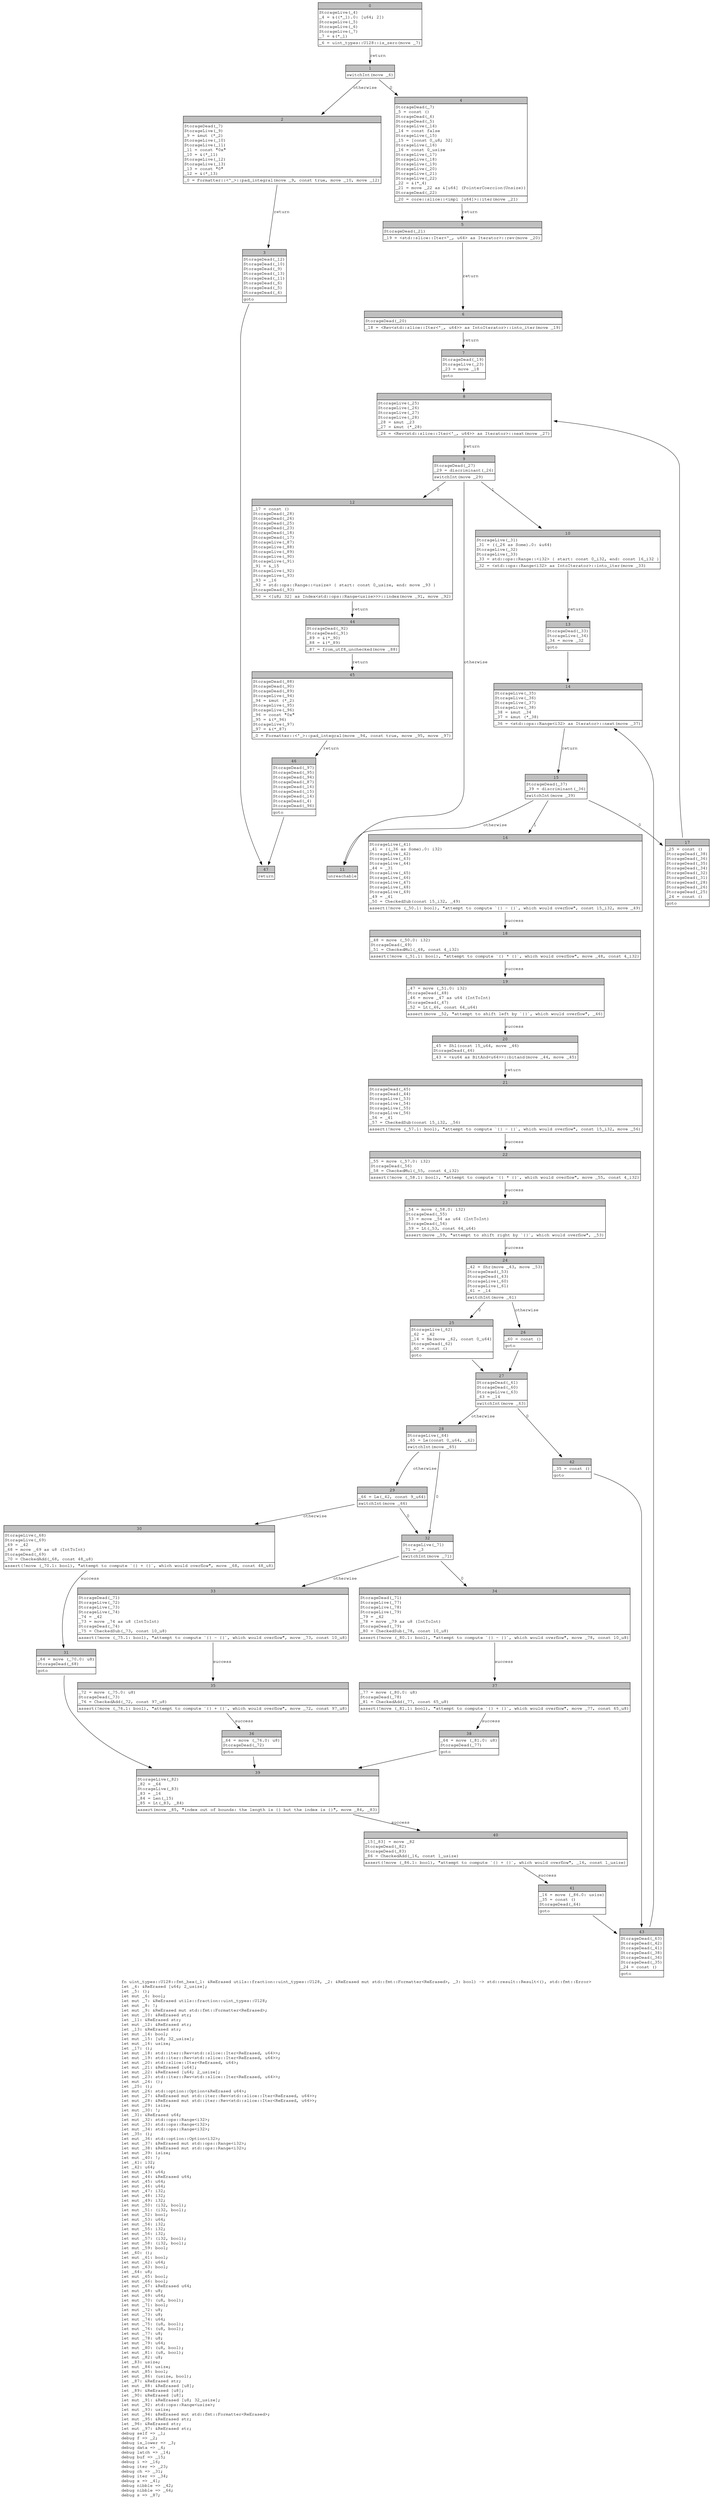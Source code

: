 digraph Mir_0_11948 {
    graph [fontname="Courier, monospace"];
    node [fontname="Courier, monospace"];
    edge [fontname="Courier, monospace"];
    label=<fn uint_types::U128::fmt_hex(_1: &amp;ReErased utils::fraction::uint_types::U128, _2: &amp;ReErased mut std::fmt::Formatter&lt;ReErased&gt;, _3: bool) -&gt; std::result::Result&lt;(), std::fmt::Error&gt;<br align="left"/>let _4: &amp;ReErased [u64; 2_usize];<br align="left"/>let _5: ();<br align="left"/>let mut _6: bool;<br align="left"/>let mut _7: &amp;ReErased utils::fraction::uint_types::U128;<br align="left"/>let mut _8: !;<br align="left"/>let mut _9: &amp;ReErased mut std::fmt::Formatter&lt;ReErased&gt;;<br align="left"/>let mut _10: &amp;ReErased str;<br align="left"/>let _11: &amp;ReErased str;<br align="left"/>let mut _12: &amp;ReErased str;<br align="left"/>let _13: &amp;ReErased str;<br align="left"/>let mut _14: bool;<br align="left"/>let mut _15: [u8; 32_usize];<br align="left"/>let mut _16: usize;<br align="left"/>let _17: ();<br align="left"/>let mut _18: std::iter::Rev&lt;std::slice::Iter&lt;ReErased, u64&gt;&gt;;<br align="left"/>let mut _19: std::iter::Rev&lt;std::slice::Iter&lt;ReErased, u64&gt;&gt;;<br align="left"/>let mut _20: std::slice::Iter&lt;ReErased, u64&gt;;<br align="left"/>let mut _21: &amp;ReErased [u64];<br align="left"/>let mut _22: &amp;ReErased [u64; 2_usize];<br align="left"/>let mut _23: std::iter::Rev&lt;std::slice::Iter&lt;ReErased, u64&gt;&gt;;<br align="left"/>let mut _24: ();<br align="left"/>let _25: ();<br align="left"/>let mut _26: std::option::Option&lt;&amp;ReErased u64&gt;;<br align="left"/>let mut _27: &amp;ReErased mut std::iter::Rev&lt;std::slice::Iter&lt;ReErased, u64&gt;&gt;;<br align="left"/>let mut _28: &amp;ReErased mut std::iter::Rev&lt;std::slice::Iter&lt;ReErased, u64&gt;&gt;;<br align="left"/>let mut _29: isize;<br align="left"/>let mut _30: !;<br align="left"/>let _31: &amp;ReErased u64;<br align="left"/>let mut _32: std::ops::Range&lt;i32&gt;;<br align="left"/>let mut _33: std::ops::Range&lt;i32&gt;;<br align="left"/>let mut _34: std::ops::Range&lt;i32&gt;;<br align="left"/>let _35: ();<br align="left"/>let mut _36: std::option::Option&lt;i32&gt;;<br align="left"/>let mut _37: &amp;ReErased mut std::ops::Range&lt;i32&gt;;<br align="left"/>let mut _38: &amp;ReErased mut std::ops::Range&lt;i32&gt;;<br align="left"/>let mut _39: isize;<br align="left"/>let mut _40: !;<br align="left"/>let _41: i32;<br align="left"/>let _42: u64;<br align="left"/>let mut _43: u64;<br align="left"/>let mut _44: &amp;ReErased u64;<br align="left"/>let mut _45: u64;<br align="left"/>let mut _46: u64;<br align="left"/>let mut _47: i32;<br align="left"/>let mut _48: i32;<br align="left"/>let mut _49: i32;<br align="left"/>let mut _50: (i32, bool);<br align="left"/>let mut _51: (i32, bool);<br align="left"/>let mut _52: bool;<br align="left"/>let mut _53: u64;<br align="left"/>let mut _54: i32;<br align="left"/>let mut _55: i32;<br align="left"/>let mut _56: i32;<br align="left"/>let mut _57: (i32, bool);<br align="left"/>let mut _58: (i32, bool);<br align="left"/>let mut _59: bool;<br align="left"/>let _60: ();<br align="left"/>let mut _61: bool;<br align="left"/>let mut _62: u64;<br align="left"/>let mut _63: bool;<br align="left"/>let _64: u8;<br align="left"/>let mut _65: bool;<br align="left"/>let mut _66: bool;<br align="left"/>let mut _67: &amp;ReErased u64;<br align="left"/>let mut _68: u8;<br align="left"/>let mut _69: u64;<br align="left"/>let mut _70: (u8, bool);<br align="left"/>let mut _71: bool;<br align="left"/>let mut _72: u8;<br align="left"/>let mut _73: u8;<br align="left"/>let mut _74: u64;<br align="left"/>let mut _75: (u8, bool);<br align="left"/>let mut _76: (u8, bool);<br align="left"/>let mut _77: u8;<br align="left"/>let mut _78: u8;<br align="left"/>let mut _79: u64;<br align="left"/>let mut _80: (u8, bool);<br align="left"/>let mut _81: (u8, bool);<br align="left"/>let mut _82: u8;<br align="left"/>let _83: usize;<br align="left"/>let mut _84: usize;<br align="left"/>let mut _85: bool;<br align="left"/>let mut _86: (usize, bool);<br align="left"/>let _87: &amp;ReErased str;<br align="left"/>let mut _88: &amp;ReErased [u8];<br align="left"/>let _89: &amp;ReErased [u8];<br align="left"/>let _90: &amp;ReErased [u8];<br align="left"/>let mut _91: &amp;ReErased [u8; 32_usize];<br align="left"/>let mut _92: std::ops::Range&lt;usize&gt;;<br align="left"/>let mut _93: usize;<br align="left"/>let mut _94: &amp;ReErased mut std::fmt::Formatter&lt;ReErased&gt;;<br align="left"/>let mut _95: &amp;ReErased str;<br align="left"/>let _96: &amp;ReErased str;<br align="left"/>let mut _97: &amp;ReErased str;<br align="left"/>debug self =&gt; _1;<br align="left"/>debug f =&gt; _2;<br align="left"/>debug is_lower =&gt; _3;<br align="left"/>debug data =&gt; _4;<br align="left"/>debug latch =&gt; _14;<br align="left"/>debug buf =&gt; _15;<br align="left"/>debug i =&gt; _16;<br align="left"/>debug iter =&gt; _23;<br align="left"/>debug ch =&gt; _31;<br align="left"/>debug iter =&gt; _34;<br align="left"/>debug x =&gt; _41;<br align="left"/>debug nibble =&gt; _42;<br align="left"/>debug nibble =&gt; _64;<br align="left"/>debug s =&gt; _87;<br align="left"/>>;
    bb0__0_11948 [shape="none", label=<<table border="0" cellborder="1" cellspacing="0"><tr><td bgcolor="gray" align="center" colspan="1">0</td></tr><tr><td align="left" balign="left">StorageLive(_4)<br/>_4 = &amp;((*_1).0: [u64; 2])<br/>StorageLive(_5)<br/>StorageLive(_6)<br/>StorageLive(_7)<br/>_7 = &amp;(*_1)<br/></td></tr><tr><td align="left">_6 = uint_types::U128::is_zero(move _7)</td></tr></table>>];
    bb1__0_11948 [shape="none", label=<<table border="0" cellborder="1" cellspacing="0"><tr><td bgcolor="gray" align="center" colspan="1">1</td></tr><tr><td align="left">switchInt(move _6)</td></tr></table>>];
    bb2__0_11948 [shape="none", label=<<table border="0" cellborder="1" cellspacing="0"><tr><td bgcolor="gray" align="center" colspan="1">2</td></tr><tr><td align="left" balign="left">StorageDead(_7)<br/>StorageLive(_9)<br/>_9 = &amp;mut (*_2)<br/>StorageLive(_10)<br/>StorageLive(_11)<br/>_11 = const &quot;0x&quot;<br/>_10 = &amp;(*_11)<br/>StorageLive(_12)<br/>StorageLive(_13)<br/>_13 = const &quot;0&quot;<br/>_12 = &amp;(*_13)<br/></td></tr><tr><td align="left">_0 = Formatter::&lt;'_&gt;::pad_integral(move _9, const true, move _10, move _12)</td></tr></table>>];
    bb3__0_11948 [shape="none", label=<<table border="0" cellborder="1" cellspacing="0"><tr><td bgcolor="gray" align="center" colspan="1">3</td></tr><tr><td align="left" balign="left">StorageDead(_12)<br/>StorageDead(_10)<br/>StorageDead(_9)<br/>StorageDead(_13)<br/>StorageDead(_11)<br/>StorageDead(_6)<br/>StorageDead(_5)<br/>StorageDead(_4)<br/></td></tr><tr><td align="left">goto</td></tr></table>>];
    bb4__0_11948 [shape="none", label=<<table border="0" cellborder="1" cellspacing="0"><tr><td bgcolor="gray" align="center" colspan="1">4</td></tr><tr><td align="left" balign="left">StorageDead(_7)<br/>_5 = const ()<br/>StorageDead(_6)<br/>StorageDead(_5)<br/>StorageLive(_14)<br/>_14 = const false<br/>StorageLive(_15)<br/>_15 = [const 0_u8; 32]<br/>StorageLive(_16)<br/>_16 = const 0_usize<br/>StorageLive(_17)<br/>StorageLive(_18)<br/>StorageLive(_19)<br/>StorageLive(_20)<br/>StorageLive(_21)<br/>StorageLive(_22)<br/>_22 = &amp;(*_4)<br/>_21 = move _22 as &amp;[u64] (PointerCoercion(Unsize))<br/>StorageDead(_22)<br/></td></tr><tr><td align="left">_20 = core::slice::&lt;impl [u64]&gt;::iter(move _21)</td></tr></table>>];
    bb5__0_11948 [shape="none", label=<<table border="0" cellborder="1" cellspacing="0"><tr><td bgcolor="gray" align="center" colspan="1">5</td></tr><tr><td align="left" balign="left">StorageDead(_21)<br/></td></tr><tr><td align="left">_19 = &lt;std::slice::Iter&lt;'_, u64&gt; as Iterator&gt;::rev(move _20)</td></tr></table>>];
    bb6__0_11948 [shape="none", label=<<table border="0" cellborder="1" cellspacing="0"><tr><td bgcolor="gray" align="center" colspan="1">6</td></tr><tr><td align="left" balign="left">StorageDead(_20)<br/></td></tr><tr><td align="left">_18 = &lt;Rev&lt;std::slice::Iter&lt;'_, u64&gt;&gt; as IntoIterator&gt;::into_iter(move _19)</td></tr></table>>];
    bb7__0_11948 [shape="none", label=<<table border="0" cellborder="1" cellspacing="0"><tr><td bgcolor="gray" align="center" colspan="1">7</td></tr><tr><td align="left" balign="left">StorageDead(_19)<br/>StorageLive(_23)<br/>_23 = move _18<br/></td></tr><tr><td align="left">goto</td></tr></table>>];
    bb8__0_11948 [shape="none", label=<<table border="0" cellborder="1" cellspacing="0"><tr><td bgcolor="gray" align="center" colspan="1">8</td></tr><tr><td align="left" balign="left">StorageLive(_25)<br/>StorageLive(_26)<br/>StorageLive(_27)<br/>StorageLive(_28)<br/>_28 = &amp;mut _23<br/>_27 = &amp;mut (*_28)<br/></td></tr><tr><td align="left">_26 = &lt;Rev&lt;std::slice::Iter&lt;'_, u64&gt;&gt; as Iterator&gt;::next(move _27)</td></tr></table>>];
    bb9__0_11948 [shape="none", label=<<table border="0" cellborder="1" cellspacing="0"><tr><td bgcolor="gray" align="center" colspan="1">9</td></tr><tr><td align="left" balign="left">StorageDead(_27)<br/>_29 = discriminant(_26)<br/></td></tr><tr><td align="left">switchInt(move _29)</td></tr></table>>];
    bb10__0_11948 [shape="none", label=<<table border="0" cellborder="1" cellspacing="0"><tr><td bgcolor="gray" align="center" colspan="1">10</td></tr><tr><td align="left" balign="left">StorageLive(_31)<br/>_31 = ((_26 as Some).0: &amp;u64)<br/>StorageLive(_32)<br/>StorageLive(_33)<br/>_33 = std::ops::Range::&lt;i32&gt; { start: const 0_i32, end: const 16_i32 }<br/></td></tr><tr><td align="left">_32 = &lt;std::ops::Range&lt;i32&gt; as IntoIterator&gt;::into_iter(move _33)</td></tr></table>>];
    bb11__0_11948 [shape="none", label=<<table border="0" cellborder="1" cellspacing="0"><tr><td bgcolor="gray" align="center" colspan="1">11</td></tr><tr><td align="left">unreachable</td></tr></table>>];
    bb12__0_11948 [shape="none", label=<<table border="0" cellborder="1" cellspacing="0"><tr><td bgcolor="gray" align="center" colspan="1">12</td></tr><tr><td align="left" balign="left">_17 = const ()<br/>StorageDead(_28)<br/>StorageDead(_26)<br/>StorageDead(_25)<br/>StorageDead(_23)<br/>StorageDead(_18)<br/>StorageDead(_17)<br/>StorageLive(_87)<br/>StorageLive(_88)<br/>StorageLive(_89)<br/>StorageLive(_90)<br/>StorageLive(_91)<br/>_91 = &amp;_15<br/>StorageLive(_92)<br/>StorageLive(_93)<br/>_93 = _16<br/>_92 = std::ops::Range::&lt;usize&gt; { start: const 0_usize, end: move _93 }<br/>StorageDead(_93)<br/></td></tr><tr><td align="left">_90 = &lt;[u8; 32] as Index&lt;std::ops::Range&lt;usize&gt;&gt;&gt;::index(move _91, move _92)</td></tr></table>>];
    bb13__0_11948 [shape="none", label=<<table border="0" cellborder="1" cellspacing="0"><tr><td bgcolor="gray" align="center" colspan="1">13</td></tr><tr><td align="left" balign="left">StorageDead(_33)<br/>StorageLive(_34)<br/>_34 = move _32<br/></td></tr><tr><td align="left">goto</td></tr></table>>];
    bb14__0_11948 [shape="none", label=<<table border="0" cellborder="1" cellspacing="0"><tr><td bgcolor="gray" align="center" colspan="1">14</td></tr><tr><td align="left" balign="left">StorageLive(_35)<br/>StorageLive(_36)<br/>StorageLive(_37)<br/>StorageLive(_38)<br/>_38 = &amp;mut _34<br/>_37 = &amp;mut (*_38)<br/></td></tr><tr><td align="left">_36 = &lt;std::ops::Range&lt;i32&gt; as Iterator&gt;::next(move _37)</td></tr></table>>];
    bb15__0_11948 [shape="none", label=<<table border="0" cellborder="1" cellspacing="0"><tr><td bgcolor="gray" align="center" colspan="1">15</td></tr><tr><td align="left" balign="left">StorageDead(_37)<br/>_39 = discriminant(_36)<br/></td></tr><tr><td align="left">switchInt(move _39)</td></tr></table>>];
    bb16__0_11948 [shape="none", label=<<table border="0" cellborder="1" cellspacing="0"><tr><td bgcolor="gray" align="center" colspan="1">16</td></tr><tr><td align="left" balign="left">StorageLive(_41)<br/>_41 = ((_36 as Some).0: i32)<br/>StorageLive(_42)<br/>StorageLive(_43)<br/>StorageLive(_44)<br/>_44 = _31<br/>StorageLive(_45)<br/>StorageLive(_46)<br/>StorageLive(_47)<br/>StorageLive(_48)<br/>StorageLive(_49)<br/>_49 = _41<br/>_50 = CheckedSub(const 15_i32, _49)<br/></td></tr><tr><td align="left">assert(!move (_50.1: bool), &quot;attempt to compute `{} - {}`, which would overflow&quot;, const 15_i32, move _49)</td></tr></table>>];
    bb17__0_11948 [shape="none", label=<<table border="0" cellborder="1" cellspacing="0"><tr><td bgcolor="gray" align="center" colspan="1">17</td></tr><tr><td align="left" balign="left">_25 = const ()<br/>StorageDead(_38)<br/>StorageDead(_36)<br/>StorageDead(_35)<br/>StorageDead(_34)<br/>StorageDead(_32)<br/>StorageDead(_31)<br/>StorageDead(_28)<br/>StorageDead(_26)<br/>StorageDead(_25)<br/>_24 = const ()<br/></td></tr><tr><td align="left">goto</td></tr></table>>];
    bb18__0_11948 [shape="none", label=<<table border="0" cellborder="1" cellspacing="0"><tr><td bgcolor="gray" align="center" colspan="1">18</td></tr><tr><td align="left" balign="left">_48 = move (_50.0: i32)<br/>StorageDead(_49)<br/>_51 = CheckedMul(_48, const 4_i32)<br/></td></tr><tr><td align="left">assert(!move (_51.1: bool), &quot;attempt to compute `{} * {}`, which would overflow&quot;, move _48, const 4_i32)</td></tr></table>>];
    bb19__0_11948 [shape="none", label=<<table border="0" cellborder="1" cellspacing="0"><tr><td bgcolor="gray" align="center" colspan="1">19</td></tr><tr><td align="left" balign="left">_47 = move (_51.0: i32)<br/>StorageDead(_48)<br/>_46 = move _47 as u64 (IntToInt)<br/>StorageDead(_47)<br/>_52 = Lt(_46, const 64_u64)<br/></td></tr><tr><td align="left">assert(move _52, &quot;attempt to shift left by `{}`, which would overflow&quot;, _46)</td></tr></table>>];
    bb20__0_11948 [shape="none", label=<<table border="0" cellborder="1" cellspacing="0"><tr><td bgcolor="gray" align="center" colspan="1">20</td></tr><tr><td align="left" balign="left">_45 = Shl(const 15_u64, move _46)<br/>StorageDead(_46)<br/></td></tr><tr><td align="left">_43 = &lt;&amp;u64 as BitAnd&lt;u64&gt;&gt;::bitand(move _44, move _45)</td></tr></table>>];
    bb21__0_11948 [shape="none", label=<<table border="0" cellborder="1" cellspacing="0"><tr><td bgcolor="gray" align="center" colspan="1">21</td></tr><tr><td align="left" balign="left">StorageDead(_45)<br/>StorageDead(_44)<br/>StorageLive(_53)<br/>StorageLive(_54)<br/>StorageLive(_55)<br/>StorageLive(_56)<br/>_56 = _41<br/>_57 = CheckedSub(const 15_i32, _56)<br/></td></tr><tr><td align="left">assert(!move (_57.1: bool), &quot;attempt to compute `{} - {}`, which would overflow&quot;, const 15_i32, move _56)</td></tr></table>>];
    bb22__0_11948 [shape="none", label=<<table border="0" cellborder="1" cellspacing="0"><tr><td bgcolor="gray" align="center" colspan="1">22</td></tr><tr><td align="left" balign="left">_55 = move (_57.0: i32)<br/>StorageDead(_56)<br/>_58 = CheckedMul(_55, const 4_i32)<br/></td></tr><tr><td align="left">assert(!move (_58.1: bool), &quot;attempt to compute `{} * {}`, which would overflow&quot;, move _55, const 4_i32)</td></tr></table>>];
    bb23__0_11948 [shape="none", label=<<table border="0" cellborder="1" cellspacing="0"><tr><td bgcolor="gray" align="center" colspan="1">23</td></tr><tr><td align="left" balign="left">_54 = move (_58.0: i32)<br/>StorageDead(_55)<br/>_53 = move _54 as u64 (IntToInt)<br/>StorageDead(_54)<br/>_59 = Lt(_53, const 64_u64)<br/></td></tr><tr><td align="left">assert(move _59, &quot;attempt to shift right by `{}`, which would overflow&quot;, _53)</td></tr></table>>];
    bb24__0_11948 [shape="none", label=<<table border="0" cellborder="1" cellspacing="0"><tr><td bgcolor="gray" align="center" colspan="1">24</td></tr><tr><td align="left" balign="left">_42 = Shr(move _43, move _53)<br/>StorageDead(_53)<br/>StorageDead(_43)<br/>StorageLive(_60)<br/>StorageLive(_61)<br/>_61 = _14<br/></td></tr><tr><td align="left">switchInt(move _61)</td></tr></table>>];
    bb25__0_11948 [shape="none", label=<<table border="0" cellborder="1" cellspacing="0"><tr><td bgcolor="gray" align="center" colspan="1">25</td></tr><tr><td align="left" balign="left">StorageLive(_62)<br/>_62 = _42<br/>_14 = Ne(move _62, const 0_u64)<br/>StorageDead(_62)<br/>_60 = const ()<br/></td></tr><tr><td align="left">goto</td></tr></table>>];
    bb26__0_11948 [shape="none", label=<<table border="0" cellborder="1" cellspacing="0"><tr><td bgcolor="gray" align="center" colspan="1">26</td></tr><tr><td align="left" balign="left">_60 = const ()<br/></td></tr><tr><td align="left">goto</td></tr></table>>];
    bb27__0_11948 [shape="none", label=<<table border="0" cellborder="1" cellspacing="0"><tr><td bgcolor="gray" align="center" colspan="1">27</td></tr><tr><td align="left" balign="left">StorageDead(_61)<br/>StorageDead(_60)<br/>StorageLive(_63)<br/>_63 = _14<br/></td></tr><tr><td align="left">switchInt(move _63)</td></tr></table>>];
    bb28__0_11948 [shape="none", label=<<table border="0" cellborder="1" cellspacing="0"><tr><td bgcolor="gray" align="center" colspan="1">28</td></tr><tr><td align="left" balign="left">StorageLive(_64)<br/>_65 = Le(const 0_u64, _42)<br/></td></tr><tr><td align="left">switchInt(move _65)</td></tr></table>>];
    bb29__0_11948 [shape="none", label=<<table border="0" cellborder="1" cellspacing="0"><tr><td bgcolor="gray" align="center" colspan="1">29</td></tr><tr><td align="left" balign="left">_66 = Le(_42, const 9_u64)<br/></td></tr><tr><td align="left">switchInt(move _66)</td></tr></table>>];
    bb30__0_11948 [shape="none", label=<<table border="0" cellborder="1" cellspacing="0"><tr><td bgcolor="gray" align="center" colspan="1">30</td></tr><tr><td align="left" balign="left">StorageLive(_68)<br/>StorageLive(_69)<br/>_69 = _42<br/>_68 = move _69 as u8 (IntToInt)<br/>StorageDead(_69)<br/>_70 = CheckedAdd(_68, const 48_u8)<br/></td></tr><tr><td align="left">assert(!move (_70.1: bool), &quot;attempt to compute `{} + {}`, which would overflow&quot;, move _68, const 48_u8)</td></tr></table>>];
    bb31__0_11948 [shape="none", label=<<table border="0" cellborder="1" cellspacing="0"><tr><td bgcolor="gray" align="center" colspan="1">31</td></tr><tr><td align="left" balign="left">_64 = move (_70.0: u8)<br/>StorageDead(_68)<br/></td></tr><tr><td align="left">goto</td></tr></table>>];
    bb32__0_11948 [shape="none", label=<<table border="0" cellborder="1" cellspacing="0"><tr><td bgcolor="gray" align="center" colspan="1">32</td></tr><tr><td align="left" balign="left">StorageLive(_71)<br/>_71 = _3<br/></td></tr><tr><td align="left">switchInt(move _71)</td></tr></table>>];
    bb33__0_11948 [shape="none", label=<<table border="0" cellborder="1" cellspacing="0"><tr><td bgcolor="gray" align="center" colspan="1">33</td></tr><tr><td align="left" balign="left">StorageDead(_71)<br/>StorageLive(_72)<br/>StorageLive(_73)<br/>StorageLive(_74)<br/>_74 = _42<br/>_73 = move _74 as u8 (IntToInt)<br/>StorageDead(_74)<br/>_75 = CheckedSub(_73, const 10_u8)<br/></td></tr><tr><td align="left">assert(!move (_75.1: bool), &quot;attempt to compute `{} - {}`, which would overflow&quot;, move _73, const 10_u8)</td></tr></table>>];
    bb34__0_11948 [shape="none", label=<<table border="0" cellborder="1" cellspacing="0"><tr><td bgcolor="gray" align="center" colspan="1">34</td></tr><tr><td align="left" balign="left">StorageDead(_71)<br/>StorageLive(_77)<br/>StorageLive(_78)<br/>StorageLive(_79)<br/>_79 = _42<br/>_78 = move _79 as u8 (IntToInt)<br/>StorageDead(_79)<br/>_80 = CheckedSub(_78, const 10_u8)<br/></td></tr><tr><td align="left">assert(!move (_80.1: bool), &quot;attempt to compute `{} - {}`, which would overflow&quot;, move _78, const 10_u8)</td></tr></table>>];
    bb35__0_11948 [shape="none", label=<<table border="0" cellborder="1" cellspacing="0"><tr><td bgcolor="gray" align="center" colspan="1">35</td></tr><tr><td align="left" balign="left">_72 = move (_75.0: u8)<br/>StorageDead(_73)<br/>_76 = CheckedAdd(_72, const 97_u8)<br/></td></tr><tr><td align="left">assert(!move (_76.1: bool), &quot;attempt to compute `{} + {}`, which would overflow&quot;, move _72, const 97_u8)</td></tr></table>>];
    bb36__0_11948 [shape="none", label=<<table border="0" cellborder="1" cellspacing="0"><tr><td bgcolor="gray" align="center" colspan="1">36</td></tr><tr><td align="left" balign="left">_64 = move (_76.0: u8)<br/>StorageDead(_72)<br/></td></tr><tr><td align="left">goto</td></tr></table>>];
    bb37__0_11948 [shape="none", label=<<table border="0" cellborder="1" cellspacing="0"><tr><td bgcolor="gray" align="center" colspan="1">37</td></tr><tr><td align="left" balign="left">_77 = move (_80.0: u8)<br/>StorageDead(_78)<br/>_81 = CheckedAdd(_77, const 65_u8)<br/></td></tr><tr><td align="left">assert(!move (_81.1: bool), &quot;attempt to compute `{} + {}`, which would overflow&quot;, move _77, const 65_u8)</td></tr></table>>];
    bb38__0_11948 [shape="none", label=<<table border="0" cellborder="1" cellspacing="0"><tr><td bgcolor="gray" align="center" colspan="1">38</td></tr><tr><td align="left" balign="left">_64 = move (_81.0: u8)<br/>StorageDead(_77)<br/></td></tr><tr><td align="left">goto</td></tr></table>>];
    bb39__0_11948 [shape="none", label=<<table border="0" cellborder="1" cellspacing="0"><tr><td bgcolor="gray" align="center" colspan="1">39</td></tr><tr><td align="left" balign="left">StorageLive(_82)<br/>_82 = _64<br/>StorageLive(_83)<br/>_83 = _16<br/>_84 = Len(_15)<br/>_85 = Lt(_83, _84)<br/></td></tr><tr><td align="left">assert(move _85, &quot;index out of bounds: the length is {} but the index is {}&quot;, move _84, _83)</td></tr></table>>];
    bb40__0_11948 [shape="none", label=<<table border="0" cellborder="1" cellspacing="0"><tr><td bgcolor="gray" align="center" colspan="1">40</td></tr><tr><td align="left" balign="left">_15[_83] = move _82<br/>StorageDead(_82)<br/>StorageDead(_83)<br/>_86 = CheckedAdd(_16, const 1_usize)<br/></td></tr><tr><td align="left">assert(!move (_86.1: bool), &quot;attempt to compute `{} + {}`, which would overflow&quot;, _16, const 1_usize)</td></tr></table>>];
    bb41__0_11948 [shape="none", label=<<table border="0" cellborder="1" cellspacing="0"><tr><td bgcolor="gray" align="center" colspan="1">41</td></tr><tr><td align="left" balign="left">_16 = move (_86.0: usize)<br/>_35 = const ()<br/>StorageDead(_64)<br/></td></tr><tr><td align="left">goto</td></tr></table>>];
    bb42__0_11948 [shape="none", label=<<table border="0" cellborder="1" cellspacing="0"><tr><td bgcolor="gray" align="center" colspan="1">42</td></tr><tr><td align="left" balign="left">_35 = const ()<br/></td></tr><tr><td align="left">goto</td></tr></table>>];
    bb43__0_11948 [shape="none", label=<<table border="0" cellborder="1" cellspacing="0"><tr><td bgcolor="gray" align="center" colspan="1">43</td></tr><tr><td align="left" balign="left">StorageDead(_63)<br/>StorageDead(_42)<br/>StorageDead(_41)<br/>StorageDead(_38)<br/>StorageDead(_36)<br/>StorageDead(_35)<br/>_24 = const ()<br/></td></tr><tr><td align="left">goto</td></tr></table>>];
    bb44__0_11948 [shape="none", label=<<table border="0" cellborder="1" cellspacing="0"><tr><td bgcolor="gray" align="center" colspan="1">44</td></tr><tr><td align="left" balign="left">StorageDead(_92)<br/>StorageDead(_91)<br/>_89 = &amp;(*_90)<br/>_88 = &amp;(*_89)<br/></td></tr><tr><td align="left">_87 = from_utf8_unchecked(move _88)</td></tr></table>>];
    bb45__0_11948 [shape="none", label=<<table border="0" cellborder="1" cellspacing="0"><tr><td bgcolor="gray" align="center" colspan="1">45</td></tr><tr><td align="left" balign="left">StorageDead(_88)<br/>StorageDead(_90)<br/>StorageDead(_89)<br/>StorageLive(_94)<br/>_94 = &amp;mut (*_2)<br/>StorageLive(_95)<br/>StorageLive(_96)<br/>_96 = const &quot;0x&quot;<br/>_95 = &amp;(*_96)<br/>StorageLive(_97)<br/>_97 = &amp;(*_87)<br/></td></tr><tr><td align="left">_0 = Formatter::&lt;'_&gt;::pad_integral(move _94, const true, move _95, move _97)</td></tr></table>>];
    bb46__0_11948 [shape="none", label=<<table border="0" cellborder="1" cellspacing="0"><tr><td bgcolor="gray" align="center" colspan="1">46</td></tr><tr><td align="left" balign="left">StorageDead(_97)<br/>StorageDead(_95)<br/>StorageDead(_94)<br/>StorageDead(_87)<br/>StorageDead(_16)<br/>StorageDead(_15)<br/>StorageDead(_14)<br/>StorageDead(_4)<br/>StorageDead(_96)<br/></td></tr><tr><td align="left">goto</td></tr></table>>];
    bb47__0_11948 [shape="none", label=<<table border="0" cellborder="1" cellspacing="0"><tr><td bgcolor="gray" align="center" colspan="1">47</td></tr><tr><td align="left">return</td></tr></table>>];
    bb0__0_11948 -> bb1__0_11948 [label="return"];
    bb1__0_11948 -> bb4__0_11948 [label="0"];
    bb1__0_11948 -> bb2__0_11948 [label="otherwise"];
    bb2__0_11948 -> bb3__0_11948 [label="return"];
    bb3__0_11948 -> bb47__0_11948 [label=""];
    bb4__0_11948 -> bb5__0_11948 [label="return"];
    bb5__0_11948 -> bb6__0_11948 [label="return"];
    bb6__0_11948 -> bb7__0_11948 [label="return"];
    bb7__0_11948 -> bb8__0_11948 [label=""];
    bb8__0_11948 -> bb9__0_11948 [label="return"];
    bb9__0_11948 -> bb12__0_11948 [label="0"];
    bb9__0_11948 -> bb10__0_11948 [label="1"];
    bb9__0_11948 -> bb11__0_11948 [label="otherwise"];
    bb10__0_11948 -> bb13__0_11948 [label="return"];
    bb12__0_11948 -> bb44__0_11948 [label="return"];
    bb13__0_11948 -> bb14__0_11948 [label=""];
    bb14__0_11948 -> bb15__0_11948 [label="return"];
    bb15__0_11948 -> bb17__0_11948 [label="0"];
    bb15__0_11948 -> bb16__0_11948 [label="1"];
    bb15__0_11948 -> bb11__0_11948 [label="otherwise"];
    bb16__0_11948 -> bb18__0_11948 [label="success"];
    bb17__0_11948 -> bb8__0_11948 [label=""];
    bb18__0_11948 -> bb19__0_11948 [label="success"];
    bb19__0_11948 -> bb20__0_11948 [label="success"];
    bb20__0_11948 -> bb21__0_11948 [label="return"];
    bb21__0_11948 -> bb22__0_11948 [label="success"];
    bb22__0_11948 -> bb23__0_11948 [label="success"];
    bb23__0_11948 -> bb24__0_11948 [label="success"];
    bb24__0_11948 -> bb25__0_11948 [label="0"];
    bb24__0_11948 -> bb26__0_11948 [label="otherwise"];
    bb25__0_11948 -> bb27__0_11948 [label=""];
    bb26__0_11948 -> bb27__0_11948 [label=""];
    bb27__0_11948 -> bb42__0_11948 [label="0"];
    bb27__0_11948 -> bb28__0_11948 [label="otherwise"];
    bb28__0_11948 -> bb32__0_11948 [label="0"];
    bb28__0_11948 -> bb29__0_11948 [label="otherwise"];
    bb29__0_11948 -> bb32__0_11948 [label="0"];
    bb29__0_11948 -> bb30__0_11948 [label="otherwise"];
    bb30__0_11948 -> bb31__0_11948 [label="success"];
    bb31__0_11948 -> bb39__0_11948 [label=""];
    bb32__0_11948 -> bb34__0_11948 [label="0"];
    bb32__0_11948 -> bb33__0_11948 [label="otherwise"];
    bb33__0_11948 -> bb35__0_11948 [label="success"];
    bb34__0_11948 -> bb37__0_11948 [label="success"];
    bb35__0_11948 -> bb36__0_11948 [label="success"];
    bb36__0_11948 -> bb39__0_11948 [label=""];
    bb37__0_11948 -> bb38__0_11948 [label="success"];
    bb38__0_11948 -> bb39__0_11948 [label=""];
    bb39__0_11948 -> bb40__0_11948 [label="success"];
    bb40__0_11948 -> bb41__0_11948 [label="success"];
    bb41__0_11948 -> bb43__0_11948 [label=""];
    bb42__0_11948 -> bb43__0_11948 [label=""];
    bb43__0_11948 -> bb14__0_11948 [label=""];
    bb44__0_11948 -> bb45__0_11948 [label="return"];
    bb45__0_11948 -> bb46__0_11948 [label="return"];
    bb46__0_11948 -> bb47__0_11948 [label=""];
}
